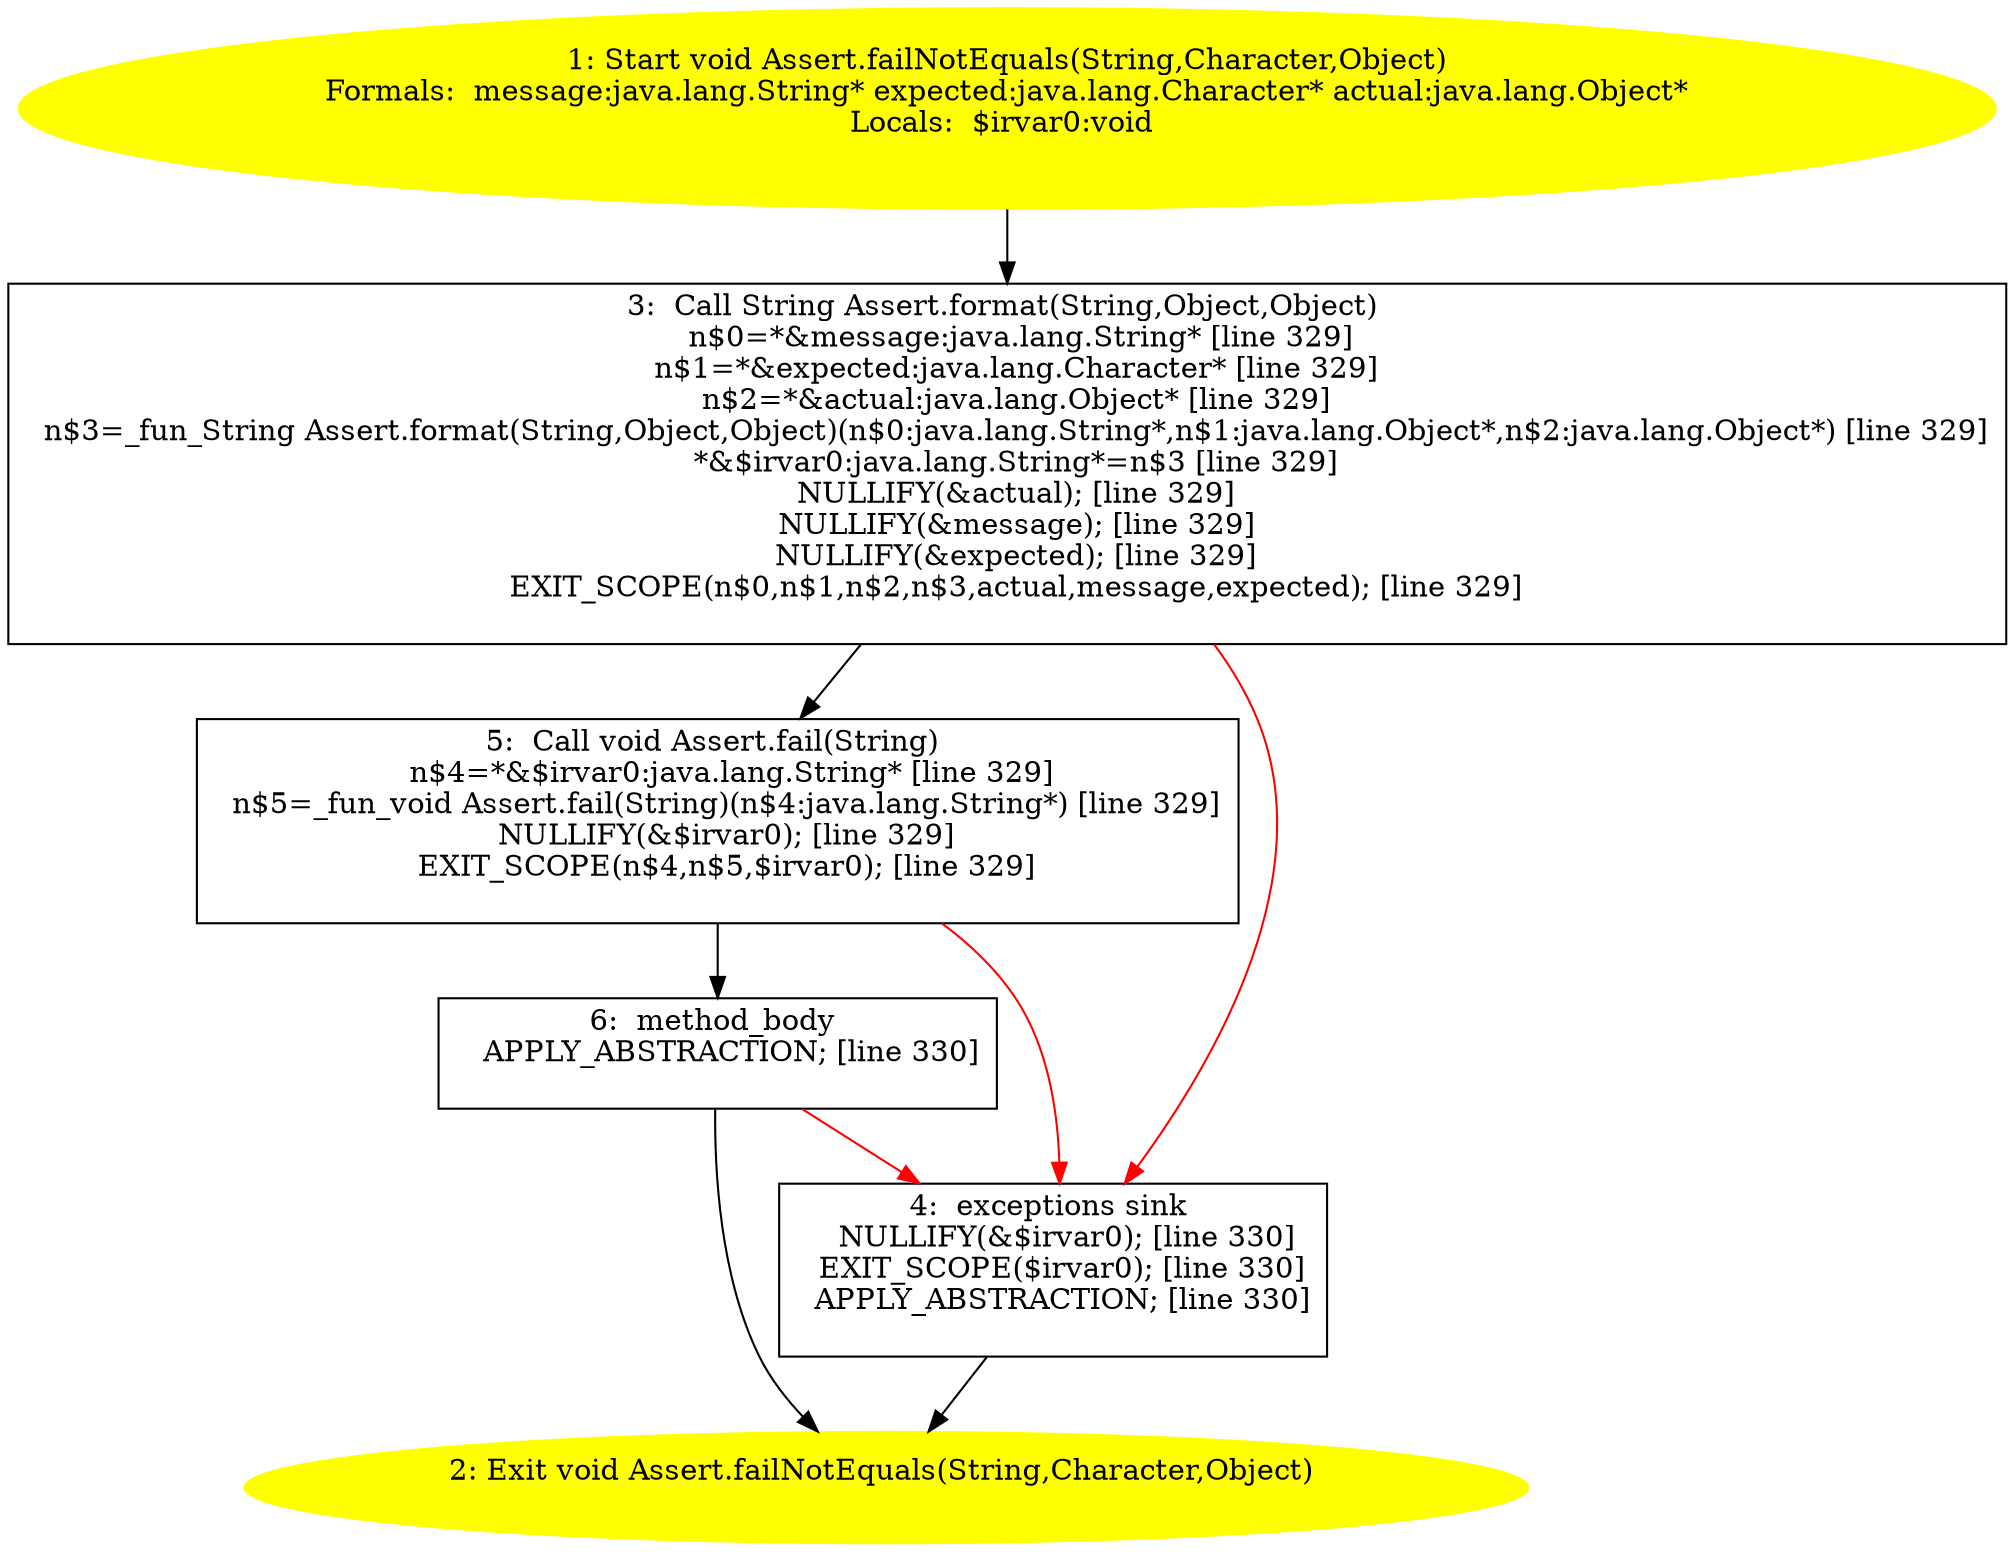 /* @generated */
digraph cfg {
"junit.framework.Assert.failNotEquals(java.lang.String,java.lang.Character,java.lang.Object):void.7a9ec4d1fd2e8e780c9fb6968ffb8aa4_1" [label="1: Start void Assert.failNotEquals(String,Character,Object)\nFormals:  message:java.lang.String* expected:java.lang.Character* actual:java.lang.Object*\nLocals:  $irvar0:void \n  " color=yellow style=filled]
	

	 "junit.framework.Assert.failNotEquals(java.lang.String,java.lang.Character,java.lang.Object):void.7a9ec4d1fd2e8e780c9fb6968ffb8aa4_1" -> "junit.framework.Assert.failNotEquals(java.lang.String,java.lang.Character,java.lang.Object):void.7a9ec4d1fd2e8e780c9fb6968ffb8aa4_3" ;
"junit.framework.Assert.failNotEquals(java.lang.String,java.lang.Character,java.lang.Object):void.7a9ec4d1fd2e8e780c9fb6968ffb8aa4_2" [label="2: Exit void Assert.failNotEquals(String,Character,Object) \n  " color=yellow style=filled]
	

"junit.framework.Assert.failNotEquals(java.lang.String,java.lang.Character,java.lang.Object):void.7a9ec4d1fd2e8e780c9fb6968ffb8aa4_3" [label="3:  Call String Assert.format(String,Object,Object) \n   n$0=*&message:java.lang.String* [line 329]\n  n$1=*&expected:java.lang.Character* [line 329]\n  n$2=*&actual:java.lang.Object* [line 329]\n  n$3=_fun_String Assert.format(String,Object,Object)(n$0:java.lang.String*,n$1:java.lang.Object*,n$2:java.lang.Object*) [line 329]\n  *&$irvar0:java.lang.String*=n$3 [line 329]\n  NULLIFY(&actual); [line 329]\n  NULLIFY(&message); [line 329]\n  NULLIFY(&expected); [line 329]\n  EXIT_SCOPE(n$0,n$1,n$2,n$3,actual,message,expected); [line 329]\n " shape="box"]
	

	 "junit.framework.Assert.failNotEquals(java.lang.String,java.lang.Character,java.lang.Object):void.7a9ec4d1fd2e8e780c9fb6968ffb8aa4_3" -> "junit.framework.Assert.failNotEquals(java.lang.String,java.lang.Character,java.lang.Object):void.7a9ec4d1fd2e8e780c9fb6968ffb8aa4_5" ;
	 "junit.framework.Assert.failNotEquals(java.lang.String,java.lang.Character,java.lang.Object):void.7a9ec4d1fd2e8e780c9fb6968ffb8aa4_3" -> "junit.framework.Assert.failNotEquals(java.lang.String,java.lang.Character,java.lang.Object):void.7a9ec4d1fd2e8e780c9fb6968ffb8aa4_4" [color="red" ];
"junit.framework.Assert.failNotEquals(java.lang.String,java.lang.Character,java.lang.Object):void.7a9ec4d1fd2e8e780c9fb6968ffb8aa4_4" [label="4:  exceptions sink \n   NULLIFY(&$irvar0); [line 330]\n  EXIT_SCOPE($irvar0); [line 330]\n  APPLY_ABSTRACTION; [line 330]\n " shape="box"]
	

	 "junit.framework.Assert.failNotEquals(java.lang.String,java.lang.Character,java.lang.Object):void.7a9ec4d1fd2e8e780c9fb6968ffb8aa4_4" -> "junit.framework.Assert.failNotEquals(java.lang.String,java.lang.Character,java.lang.Object):void.7a9ec4d1fd2e8e780c9fb6968ffb8aa4_2" ;
"junit.framework.Assert.failNotEquals(java.lang.String,java.lang.Character,java.lang.Object):void.7a9ec4d1fd2e8e780c9fb6968ffb8aa4_5" [label="5:  Call void Assert.fail(String) \n   n$4=*&$irvar0:java.lang.String* [line 329]\n  n$5=_fun_void Assert.fail(String)(n$4:java.lang.String*) [line 329]\n  NULLIFY(&$irvar0); [line 329]\n  EXIT_SCOPE(n$4,n$5,$irvar0); [line 329]\n " shape="box"]
	

	 "junit.framework.Assert.failNotEquals(java.lang.String,java.lang.Character,java.lang.Object):void.7a9ec4d1fd2e8e780c9fb6968ffb8aa4_5" -> "junit.framework.Assert.failNotEquals(java.lang.String,java.lang.Character,java.lang.Object):void.7a9ec4d1fd2e8e780c9fb6968ffb8aa4_6" ;
	 "junit.framework.Assert.failNotEquals(java.lang.String,java.lang.Character,java.lang.Object):void.7a9ec4d1fd2e8e780c9fb6968ffb8aa4_5" -> "junit.framework.Assert.failNotEquals(java.lang.String,java.lang.Character,java.lang.Object):void.7a9ec4d1fd2e8e780c9fb6968ffb8aa4_4" [color="red" ];
"junit.framework.Assert.failNotEquals(java.lang.String,java.lang.Character,java.lang.Object):void.7a9ec4d1fd2e8e780c9fb6968ffb8aa4_6" [label="6:  method_body \n   APPLY_ABSTRACTION; [line 330]\n " shape="box"]
	

	 "junit.framework.Assert.failNotEquals(java.lang.String,java.lang.Character,java.lang.Object):void.7a9ec4d1fd2e8e780c9fb6968ffb8aa4_6" -> "junit.framework.Assert.failNotEquals(java.lang.String,java.lang.Character,java.lang.Object):void.7a9ec4d1fd2e8e780c9fb6968ffb8aa4_2" ;
	 "junit.framework.Assert.failNotEquals(java.lang.String,java.lang.Character,java.lang.Object):void.7a9ec4d1fd2e8e780c9fb6968ffb8aa4_6" -> "junit.framework.Assert.failNotEquals(java.lang.String,java.lang.Character,java.lang.Object):void.7a9ec4d1fd2e8e780c9fb6968ffb8aa4_4" [color="red" ];
}
